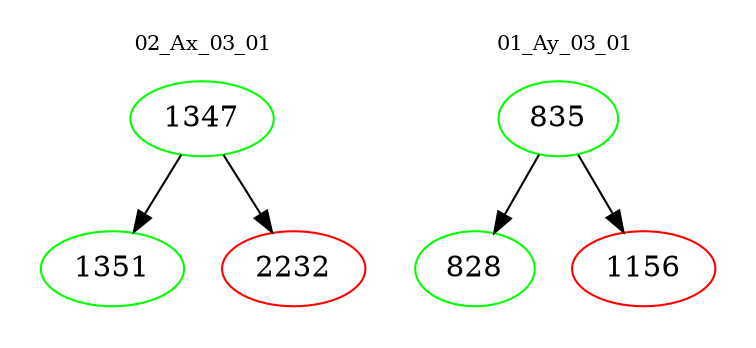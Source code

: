 digraph{
subgraph cluster_0 {
color = white
label = "02_Ax_03_01";
fontsize=10;
T0_1347 [label="1347", color="green"]
T0_1347 -> T0_1351 [color="black"]
T0_1351 [label="1351", color="green"]
T0_1347 -> T0_2232 [color="black"]
T0_2232 [label="2232", color="red"]
}
subgraph cluster_1 {
color = white
label = "01_Ay_03_01";
fontsize=10;
T1_835 [label="835", color="green"]
T1_835 -> T1_828 [color="black"]
T1_828 [label="828", color="green"]
T1_835 -> T1_1156 [color="black"]
T1_1156 [label="1156", color="red"]
}
}
